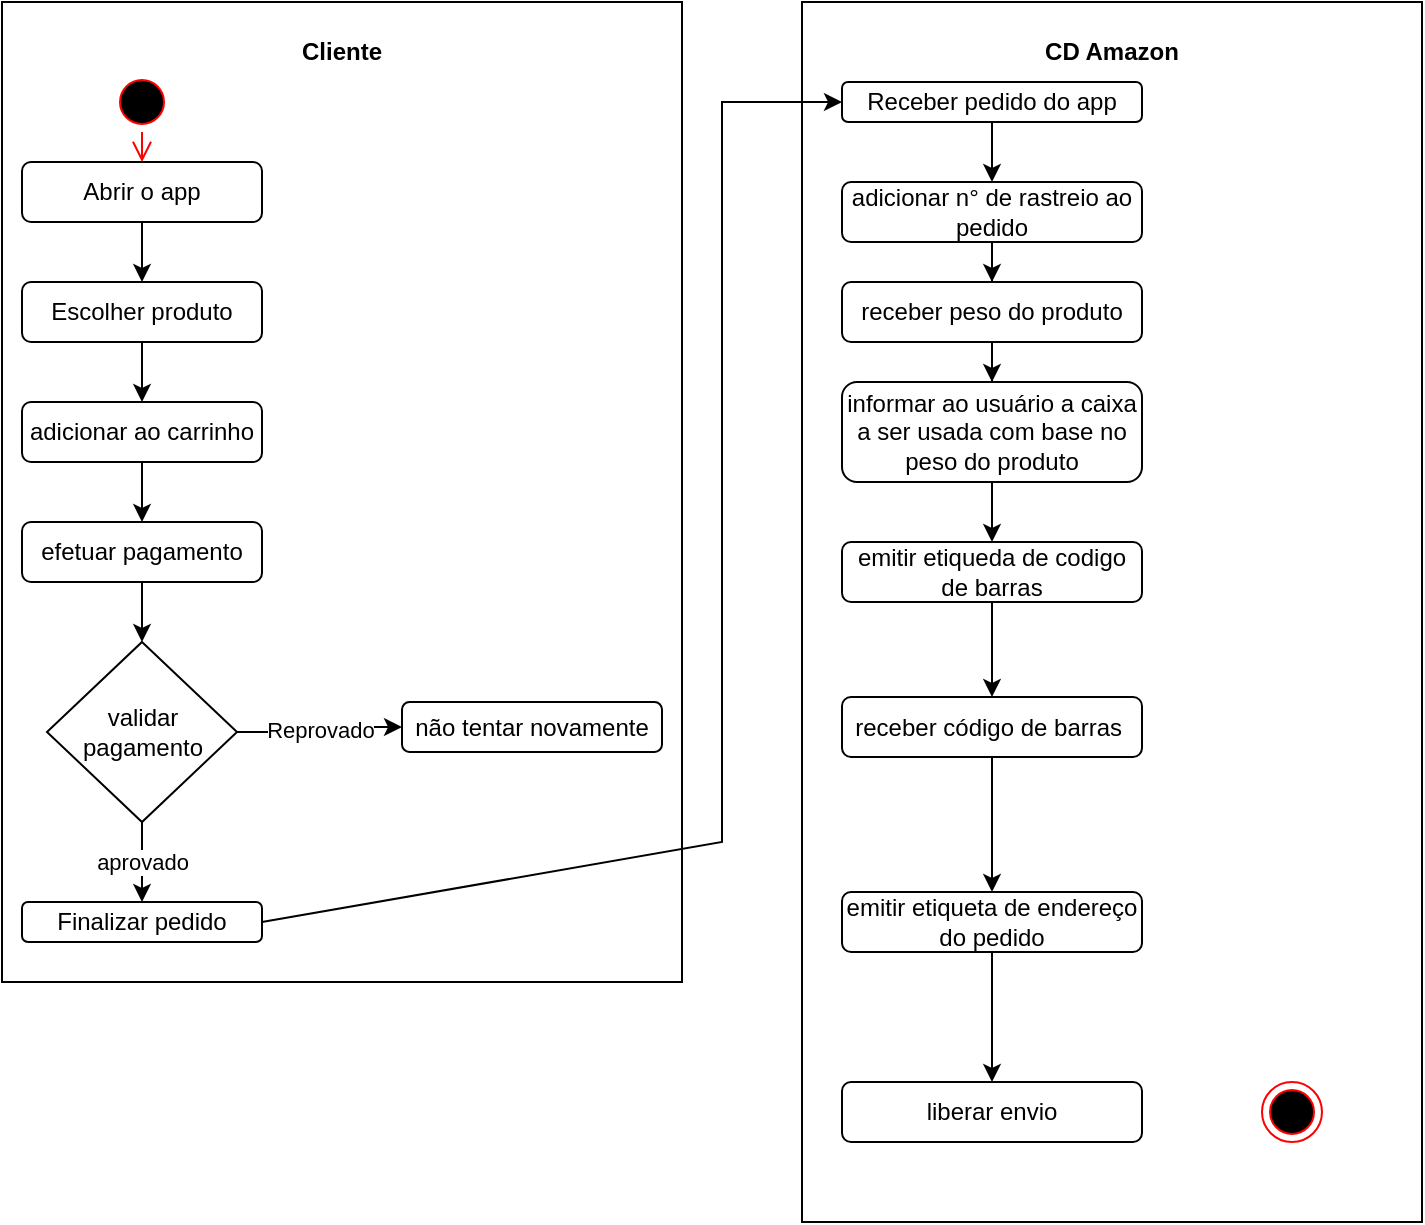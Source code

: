 <mxfile version="21.1.4" type="github">
  <diagram name="Página-1" id="UAK1KAQBqoK76anahQVk">
    <mxGraphModel dx="1062" dy="3871" grid="1" gridSize="10" guides="1" tooltips="1" connect="1" arrows="1" fold="1" page="1" pageScale="1" pageWidth="2339" pageHeight="3300" math="0" shadow="0">
      <root>
        <mxCell id="0" />
        <mxCell id="1" parent="0" />
        <mxCell id="-LYPNozy2RQMqdCgS2NU-43" value="&lt;p style=&quot;margin:0px;margin-top:4px;text-align:center;&quot;&gt;&lt;br&gt;&lt;b&gt;Cliente&lt;/b&gt;&lt;/p&gt;&lt;p style=&quot;margin:0px;margin-top:4px;text-align:center;&quot;&gt;&lt;b&gt;&lt;br&gt;&lt;/b&gt;&lt;/p&gt;" style="verticalAlign=top;align=left;overflow=fill;fontSize=12;fontFamily=Helvetica;html=1;whiteSpace=wrap;" parent="1" vertex="1">
          <mxGeometry x="40" y="-3240" width="340" height="490" as="geometry" />
        </mxCell>
        <mxCell id="-LYPNozy2RQMqdCgS2NU-48" value="" style="edgeStyle=orthogonalEdgeStyle;rounded=0;orthogonalLoop=1;jettySize=auto;html=1;" parent="1" source="-LYPNozy2RQMqdCgS2NU-45" target="-LYPNozy2RQMqdCgS2NU-47" edge="1">
          <mxGeometry relative="1" as="geometry" />
        </mxCell>
        <mxCell id="-LYPNozy2RQMqdCgS2NU-45" value="Abrir o app" style="rounded=1;whiteSpace=wrap;html=1;" parent="1" vertex="1">
          <mxGeometry x="50" y="-3160" width="120" height="30" as="geometry" />
        </mxCell>
        <mxCell id="-LYPNozy2RQMqdCgS2NU-50" value="" style="edgeStyle=orthogonalEdgeStyle;rounded=0;orthogonalLoop=1;jettySize=auto;html=1;" parent="1" source="-LYPNozy2RQMqdCgS2NU-47" target="-LYPNozy2RQMqdCgS2NU-49" edge="1">
          <mxGeometry relative="1" as="geometry" />
        </mxCell>
        <mxCell id="-LYPNozy2RQMqdCgS2NU-47" value="Escolher produto" style="rounded=1;whiteSpace=wrap;html=1;" parent="1" vertex="1">
          <mxGeometry x="50" y="-3100" width="120" height="30" as="geometry" />
        </mxCell>
        <mxCell id="-LYPNozy2RQMqdCgS2NU-52" value="" style="edgeStyle=orthogonalEdgeStyle;rounded=0;orthogonalLoop=1;jettySize=auto;html=1;" parent="1" source="-LYPNozy2RQMqdCgS2NU-49" target="-LYPNozy2RQMqdCgS2NU-51" edge="1">
          <mxGeometry relative="1" as="geometry" />
        </mxCell>
        <mxCell id="-LYPNozy2RQMqdCgS2NU-49" value="adicionar ao carrinho" style="rounded=1;whiteSpace=wrap;html=1;" parent="1" vertex="1">
          <mxGeometry x="50" y="-3040" width="120" height="30" as="geometry" />
        </mxCell>
        <mxCell id="-LYPNozy2RQMqdCgS2NU-54" style="edgeStyle=orthogonalEdgeStyle;rounded=0;orthogonalLoop=1;jettySize=auto;html=1;exitX=0.5;exitY=1;exitDx=0;exitDy=0;" parent="1" source="-LYPNozy2RQMqdCgS2NU-51" target="-LYPNozy2RQMqdCgS2NU-53" edge="1">
          <mxGeometry relative="1" as="geometry" />
        </mxCell>
        <mxCell id="-LYPNozy2RQMqdCgS2NU-51" value="efetuar pagamento" style="rounded=1;whiteSpace=wrap;html=1;" parent="1" vertex="1">
          <mxGeometry x="50" y="-2980" width="120" height="30" as="geometry" />
        </mxCell>
        <mxCell id="-LYPNozy2RQMqdCgS2NU-56" value="Reprovado" style="edgeStyle=orthogonalEdgeStyle;rounded=0;orthogonalLoop=1;jettySize=auto;html=1;" parent="1" source="-LYPNozy2RQMqdCgS2NU-53" target="-LYPNozy2RQMqdCgS2NU-55" edge="1">
          <mxGeometry relative="1" as="geometry" />
        </mxCell>
        <mxCell id="-LYPNozy2RQMqdCgS2NU-58" value="aprovado" style="edgeStyle=orthogonalEdgeStyle;rounded=0;orthogonalLoop=1;jettySize=auto;html=1;" parent="1" source="-LYPNozy2RQMqdCgS2NU-53" target="-LYPNozy2RQMqdCgS2NU-57" edge="1">
          <mxGeometry relative="1" as="geometry" />
        </mxCell>
        <mxCell id="-LYPNozy2RQMqdCgS2NU-53" value="validar pagamento" style="rhombus;whiteSpace=wrap;html=1;" parent="1" vertex="1">
          <mxGeometry x="62.5" y="-2920" width="95" height="90" as="geometry" />
        </mxCell>
        <mxCell id="-LYPNozy2RQMqdCgS2NU-55" value="não tentar novamente" style="rounded=1;whiteSpace=wrap;html=1;" parent="1" vertex="1">
          <mxGeometry x="240" y="-2890" width="130" height="25" as="geometry" />
        </mxCell>
        <mxCell id="-LYPNozy2RQMqdCgS2NU-57" value="Finalizar pedido" style="rounded=1;whiteSpace=wrap;html=1;" parent="1" vertex="1">
          <mxGeometry x="50" y="-2790" width="120" height="20" as="geometry" />
        </mxCell>
        <mxCell id="-LYPNozy2RQMqdCgS2NU-59" value="&lt;p style=&quot;margin:0px;margin-top:4px;text-align:center;&quot;&gt;&lt;br&gt;&lt;b&gt;CD Amazon&lt;/b&gt;&lt;/p&gt;" style="verticalAlign=top;align=left;overflow=fill;fontSize=12;fontFamily=Helvetica;html=1;whiteSpace=wrap;" parent="1" vertex="1">
          <mxGeometry x="440" y="-3240" width="310" height="610" as="geometry" />
        </mxCell>
        <mxCell id="-LYPNozy2RQMqdCgS2NU-60" value="" style="endArrow=classic;html=1;rounded=0;exitX=1;exitY=0.5;exitDx=0;exitDy=0;entryX=0;entryY=0.5;entryDx=0;entryDy=0;" parent="1" source="-LYPNozy2RQMqdCgS2NU-57" target="-LYPNozy2RQMqdCgS2NU-61" edge="1">
          <mxGeometry width="50" height="50" relative="1" as="geometry">
            <mxPoint x="500" y="-2920" as="sourcePoint" />
            <mxPoint x="480" y="-3140" as="targetPoint" />
            <Array as="points">
              <mxPoint x="400" y="-2820" />
              <mxPoint x="400" y="-3190" />
            </Array>
          </mxGeometry>
        </mxCell>
        <mxCell id="-LYPNozy2RQMqdCgS2NU-65" value="" style="edgeStyle=orthogonalEdgeStyle;rounded=0;orthogonalLoop=1;jettySize=auto;html=1;" parent="1" source="-LYPNozy2RQMqdCgS2NU-61" target="-LYPNozy2RQMqdCgS2NU-64" edge="1">
          <mxGeometry relative="1" as="geometry" />
        </mxCell>
        <mxCell id="-LYPNozy2RQMqdCgS2NU-61" value="Receber pedido do app" style="rounded=1;whiteSpace=wrap;html=1;" parent="1" vertex="1">
          <mxGeometry x="460" y="-3200" width="150" height="20" as="geometry" />
        </mxCell>
        <mxCell id="-LYPNozy2RQMqdCgS2NU-77" value="" style="edgeStyle=orthogonalEdgeStyle;rounded=0;orthogonalLoop=1;jettySize=auto;html=1;" parent="1" source="-LYPNozy2RQMqdCgS2NU-64" target="-LYPNozy2RQMqdCgS2NU-76" edge="1">
          <mxGeometry relative="1" as="geometry" />
        </mxCell>
        <mxCell id="-LYPNozy2RQMqdCgS2NU-64" value="adicionar n° de rastreio ao pedido" style="rounded=1;whiteSpace=wrap;html=1;" parent="1" vertex="1">
          <mxGeometry x="460" y="-3150" width="150" height="30" as="geometry" />
        </mxCell>
        <mxCell id="-LYPNozy2RQMqdCgS2NU-79" value="" style="edgeStyle=orthogonalEdgeStyle;rounded=0;orthogonalLoop=1;jettySize=auto;html=1;" parent="1" source="-LYPNozy2RQMqdCgS2NU-76" target="-LYPNozy2RQMqdCgS2NU-78" edge="1">
          <mxGeometry relative="1" as="geometry" />
        </mxCell>
        <mxCell id="-LYPNozy2RQMqdCgS2NU-76" value="receber peso do produto" style="rounded=1;whiteSpace=wrap;html=1;" parent="1" vertex="1">
          <mxGeometry x="460" y="-3100" width="150" height="30" as="geometry" />
        </mxCell>
        <mxCell id="-LYPNozy2RQMqdCgS2NU-81" value="" style="edgeStyle=orthogonalEdgeStyle;rounded=0;orthogonalLoop=1;jettySize=auto;html=1;" parent="1" source="-LYPNozy2RQMqdCgS2NU-78" target="-LYPNozy2RQMqdCgS2NU-80" edge="1">
          <mxGeometry relative="1" as="geometry" />
        </mxCell>
        <mxCell id="-LYPNozy2RQMqdCgS2NU-78" value="informar ao usuário a caixa a ser usada com base no peso do produto" style="rounded=1;whiteSpace=wrap;html=1;" parent="1" vertex="1">
          <mxGeometry x="460" y="-3050" width="150" height="50" as="geometry" />
        </mxCell>
        <mxCell id="-LYPNozy2RQMqdCgS2NU-80" value="emitir etiqueda de codigo de barras" style="rounded=1;whiteSpace=wrap;html=1;" parent="1" vertex="1">
          <mxGeometry x="460" y="-2970" width="150" height="30" as="geometry" />
        </mxCell>
        <mxCell id="-LYPNozy2RQMqdCgS2NU-87" value="" style="edgeStyle=orthogonalEdgeStyle;rounded=0;orthogonalLoop=1;jettySize=auto;html=1;entryX=0.5;entryY=0;entryDx=0;entryDy=0;" parent="1" source="-LYPNozy2RQMqdCgS2NU-84" target="-LYPNozy2RQMqdCgS2NU-88" edge="1">
          <mxGeometry relative="1" as="geometry">
            <mxPoint x="535" y="-2810" as="targetPoint" />
          </mxGeometry>
        </mxCell>
        <mxCell id="-LYPNozy2RQMqdCgS2NU-84" value="receber código de barras&amp;nbsp;" style="rounded=1;whiteSpace=wrap;html=1;" parent="1" vertex="1">
          <mxGeometry x="460" y="-2892.5" width="150" height="30" as="geometry" />
        </mxCell>
        <mxCell id="-LYPNozy2RQMqdCgS2NU-91" value="" style="edgeStyle=orthogonalEdgeStyle;rounded=0;orthogonalLoop=1;jettySize=auto;html=1;" parent="1" source="-LYPNozy2RQMqdCgS2NU-88" target="-LYPNozy2RQMqdCgS2NU-90" edge="1">
          <mxGeometry relative="1" as="geometry" />
        </mxCell>
        <mxCell id="-LYPNozy2RQMqdCgS2NU-88" value="emitir etiqueta de endereço do pedido&lt;br&gt;" style="rounded=1;whiteSpace=wrap;html=1;" parent="1" vertex="1">
          <mxGeometry x="460" y="-2795" width="150" height="30" as="geometry" />
        </mxCell>
        <mxCell id="-LYPNozy2RQMqdCgS2NU-90" value="liberar envio" style="rounded=1;whiteSpace=wrap;html=1;" parent="1" vertex="1">
          <mxGeometry x="460" y="-2700" width="150" height="30" as="geometry" />
        </mxCell>
        <mxCell id="HkeLdIuiKwTmDXsp-gTo-3" value="" style="ellipse;html=1;shape=startState;fillColor=#000000;strokeColor=#ff0000;" vertex="1" parent="1">
          <mxGeometry x="95" y="-3205" width="30" height="30" as="geometry" />
        </mxCell>
        <mxCell id="HkeLdIuiKwTmDXsp-gTo-4" value="" style="edgeStyle=orthogonalEdgeStyle;html=1;verticalAlign=bottom;endArrow=open;endSize=8;strokeColor=#ff0000;rounded=0;entryX=0.5;entryY=0;entryDx=0;entryDy=0;" edge="1" source="HkeLdIuiKwTmDXsp-gTo-3" parent="1" target="-LYPNozy2RQMqdCgS2NU-45">
          <mxGeometry relative="1" as="geometry">
            <mxPoint x="505" y="-2950" as="targetPoint" />
          </mxGeometry>
        </mxCell>
        <mxCell id="HkeLdIuiKwTmDXsp-gTo-5" value="" style="ellipse;html=1;shape=endState;fillColor=#000000;strokeColor=#ff0000;" vertex="1" parent="1">
          <mxGeometry x="670" y="-2700" width="30" height="30" as="geometry" />
        </mxCell>
        <mxCell id="HkeLdIuiKwTmDXsp-gTo-10" value="" style="endArrow=classic;html=1;rounded=0;exitX=0.5;exitY=1;exitDx=0;exitDy=0;entryX=0.5;entryY=0;entryDx=0;entryDy=0;" edge="1" parent="1" source="-LYPNozy2RQMqdCgS2NU-80" target="-LYPNozy2RQMqdCgS2NU-84">
          <mxGeometry width="50" height="50" relative="1" as="geometry">
            <mxPoint x="500" y="-2920" as="sourcePoint" />
            <mxPoint x="550" y="-2970" as="targetPoint" />
          </mxGeometry>
        </mxCell>
      </root>
    </mxGraphModel>
  </diagram>
</mxfile>
